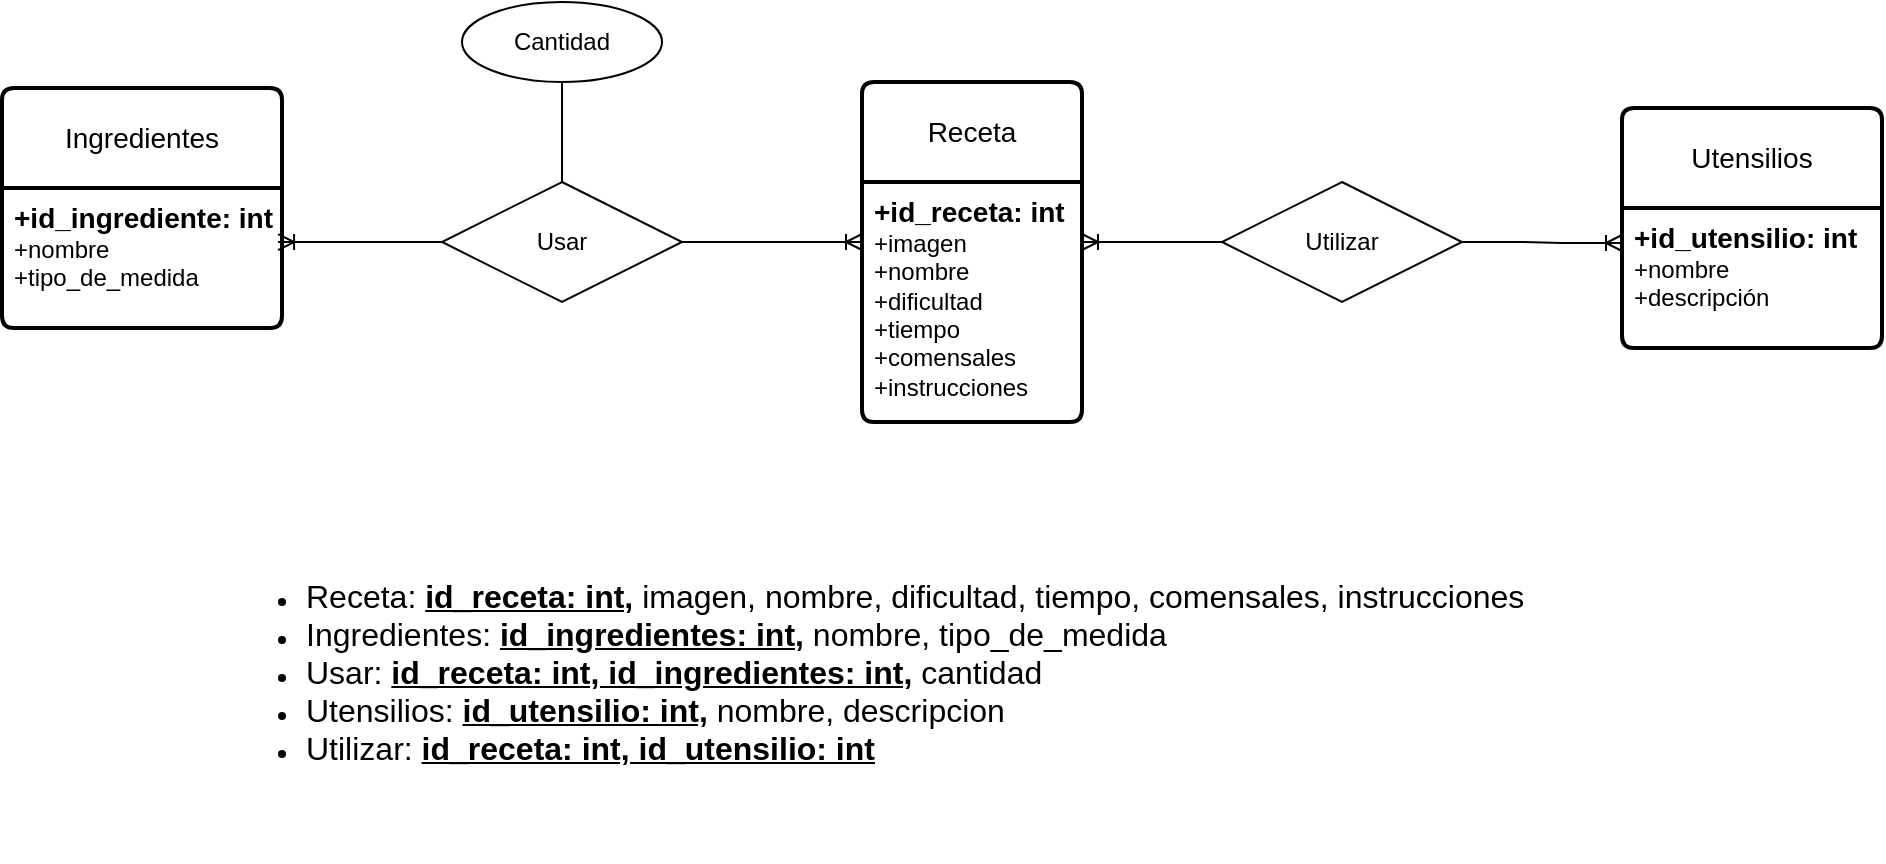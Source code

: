 <mxfile version="22.0.4" type="github">
  <diagram id="R2lEEEUBdFMjLlhIrx00" name="Page-1">
    <mxGraphModel dx="2020" dy="783" grid="1" gridSize="10" guides="1" tooltips="1" connect="1" arrows="1" fold="1" page="1" pageScale="1" pageWidth="850" pageHeight="1100" math="0" shadow="0" extFonts="Permanent Marker^https://fonts.googleapis.com/css?family=Permanent+Marker">
      <root>
        <mxCell id="0" />
        <mxCell id="1" parent="0" />
        <mxCell id="D6ePaIDt9NHAW9fcFI0R-1" value="Receta" style="swimlane;childLayout=stackLayout;horizontal=1;startSize=50;horizontalStack=0;rounded=1;fontSize=14;fontStyle=0;strokeWidth=2;resizeParent=0;resizeLast=1;shadow=0;dashed=0;align=center;arcSize=4;whiteSpace=wrap;html=1;" parent="1" vertex="1">
          <mxGeometry x="480" y="130" width="110" height="170" as="geometry" />
        </mxCell>
        <mxCell id="D6ePaIDt9NHAW9fcFI0R-2" value="&lt;font style=&quot;font-size: 14px;&quot;&gt;&lt;b&gt;+id_receta: int&lt;/b&gt;&lt;/font&gt;&lt;br&gt;+imagen&lt;br&gt;+nombre&lt;br&gt;+dificultad&lt;br&gt;+tiempo&lt;br&gt;+comensales&lt;br&gt;+instrucciones" style="align=left;strokeColor=none;fillColor=none;spacingLeft=4;fontSize=12;verticalAlign=top;resizable=0;rotatable=0;part=1;html=1;" parent="D6ePaIDt9NHAW9fcFI0R-1" vertex="1">
          <mxGeometry y="50" width="110" height="120" as="geometry" />
        </mxCell>
        <mxCell id="D6ePaIDt9NHAW9fcFI0R-3" value="Ingredientes" style="swimlane;childLayout=stackLayout;horizontal=1;startSize=50;horizontalStack=0;rounded=1;fontSize=14;fontStyle=0;strokeWidth=2;resizeParent=0;resizeLast=1;shadow=0;dashed=0;align=center;arcSize=4;whiteSpace=wrap;html=1;" parent="1" vertex="1">
          <mxGeometry x="50" y="133" width="140" height="120" as="geometry" />
        </mxCell>
        <mxCell id="D6ePaIDt9NHAW9fcFI0R-4" value="&lt;font style=&quot;font-size: 14px;&quot;&gt;&lt;b&gt;+id_ingrediente: int&lt;/b&gt;&lt;/font&gt;&lt;br&gt;+nombre&lt;br&gt;+tipo_de_medida" style="align=left;strokeColor=none;fillColor=none;spacingLeft=4;fontSize=12;verticalAlign=top;resizable=0;rotatable=0;part=1;html=1;" parent="D6ePaIDt9NHAW9fcFI0R-3" vertex="1">
          <mxGeometry y="50" width="140" height="70" as="geometry" />
        </mxCell>
        <mxCell id="D6ePaIDt9NHAW9fcFI0R-10" value="Usar" style="shape=rhombus;perimeter=rhombusPerimeter;whiteSpace=wrap;html=1;align=center;" parent="1" vertex="1">
          <mxGeometry x="270" y="180" width="120" height="60" as="geometry" />
        </mxCell>
        <mxCell id="D6ePaIDt9NHAW9fcFI0R-11" value="Cantidad" style="ellipse;whiteSpace=wrap;html=1;align=center;" parent="1" vertex="1">
          <mxGeometry x="280" y="90" width="100" height="40" as="geometry" />
        </mxCell>
        <mxCell id="D6ePaIDt9NHAW9fcFI0R-12" value="" style="endArrow=none;html=1;rounded=0;exitX=0.5;exitY=0;exitDx=0;exitDy=0;entryX=0.5;entryY=1;entryDx=0;entryDy=0;" parent="1" source="D6ePaIDt9NHAW9fcFI0R-10" target="D6ePaIDt9NHAW9fcFI0R-11" edge="1">
          <mxGeometry relative="1" as="geometry">
            <mxPoint x="340" y="300" as="sourcePoint" />
            <mxPoint x="500" y="300" as="targetPoint" />
            <Array as="points" />
          </mxGeometry>
        </mxCell>
        <mxCell id="D6ePaIDt9NHAW9fcFI0R-14" value="" style="edgeStyle=entityRelationEdgeStyle;fontSize=12;html=1;endArrow=ERoneToMany;rounded=0;exitX=0;exitY=0.5;exitDx=0;exitDy=0;entryX=0.986;entryY=0.386;entryDx=0;entryDy=0;entryPerimeter=0;" parent="1" source="D6ePaIDt9NHAW9fcFI0R-10" target="D6ePaIDt9NHAW9fcFI0R-4" edge="1">
          <mxGeometry width="100" height="100" relative="1" as="geometry">
            <mxPoint x="350" y="270" as="sourcePoint" />
            <mxPoint x="260" y="270" as="targetPoint" />
            <Array as="points">
              <mxPoint x="80" y="260" />
              <mxPoint x="90" y="310" />
              <mxPoint x="40" y="290" />
            </Array>
          </mxGeometry>
        </mxCell>
        <mxCell id="D6ePaIDt9NHAW9fcFI0R-17" value="" style="edgeStyle=entityRelationEdgeStyle;fontSize=12;html=1;endArrow=ERoneToMany;rounded=0;exitX=1;exitY=0.5;exitDx=0;exitDy=0;" parent="1" source="D6ePaIDt9NHAW9fcFI0R-10" edge="1">
          <mxGeometry width="100" height="100" relative="1" as="geometry">
            <mxPoint x="250" y="300" as="sourcePoint" />
            <mxPoint x="480" y="210" as="targetPoint" />
            <Array as="points">
              <mxPoint x="130" y="220" />
              <mxPoint x="170" y="240" />
              <mxPoint x="140" y="270" />
              <mxPoint x="90" y="250" />
            </Array>
          </mxGeometry>
        </mxCell>
        <mxCell id="D6ePaIDt9NHAW9fcFI0R-18" value="Utensilios" style="swimlane;childLayout=stackLayout;horizontal=1;startSize=50;horizontalStack=0;rounded=1;fontSize=14;fontStyle=0;strokeWidth=2;resizeParent=0;resizeLast=1;shadow=0;dashed=0;align=center;arcSize=4;whiteSpace=wrap;html=1;" parent="1" vertex="1">
          <mxGeometry x="860" y="143" width="130" height="120" as="geometry" />
        </mxCell>
        <mxCell id="D6ePaIDt9NHAW9fcFI0R-19" value="&lt;font style=&quot;font-size: 14px;&quot;&gt;&lt;b&gt;+id_utensilio: int&lt;/b&gt;&lt;/font&gt;&lt;br&gt;+nombre&lt;br&gt;+descripción" style="align=left;strokeColor=none;fillColor=none;spacingLeft=4;fontSize=12;verticalAlign=top;resizable=0;rotatable=0;part=1;html=1;" parent="D6ePaIDt9NHAW9fcFI0R-18" vertex="1">
          <mxGeometry y="50" width="130" height="70" as="geometry" />
        </mxCell>
        <mxCell id="D6ePaIDt9NHAW9fcFI0R-21" value="Utilizar" style="shape=rhombus;perimeter=rhombusPerimeter;whiteSpace=wrap;html=1;align=center;" parent="1" vertex="1">
          <mxGeometry x="660" y="180" width="120" height="60" as="geometry" />
        </mxCell>
        <mxCell id="D6ePaIDt9NHAW9fcFI0R-23" value="" style="edgeStyle=entityRelationEdgeStyle;fontSize=12;html=1;endArrow=ERoneToMany;rounded=0;exitX=0;exitY=0.5;exitDx=0;exitDy=0;entryX=1;entryY=0.25;entryDx=0;entryDy=0;" parent="1" source="D6ePaIDt9NHAW9fcFI0R-21" target="D6ePaIDt9NHAW9fcFI0R-2" edge="1">
          <mxGeometry width="100" height="100" relative="1" as="geometry">
            <mxPoint x="700" y="240.5" as="sourcePoint" />
            <mxPoint x="620" y="240" as="targetPoint" />
            <Array as="points">
              <mxPoint x="190" y="360" />
              <mxPoint x="200" y="410" />
              <mxPoint x="150" y="390" />
            </Array>
          </mxGeometry>
        </mxCell>
        <mxCell id="D6ePaIDt9NHAW9fcFI0R-24" value="" style="edgeStyle=entityRelationEdgeStyle;fontSize=12;html=1;endArrow=ERoneToMany;rounded=0;exitX=1;exitY=0.5;exitDx=0;exitDy=0;entryX=0;entryY=0.25;entryDx=0;entryDy=0;" parent="1" source="D6ePaIDt9NHAW9fcFI0R-21" target="D6ePaIDt9NHAW9fcFI0R-19" edge="1">
          <mxGeometry width="100" height="100" relative="1" as="geometry">
            <mxPoint x="685" y="290" as="sourcePoint" />
            <mxPoint x="755" y="290" as="targetPoint" />
            <Array as="points">
              <mxPoint x="305" y="340" />
              <mxPoint x="345" y="360" />
              <mxPoint x="315" y="390" />
              <mxPoint x="265" y="370" />
            </Array>
          </mxGeometry>
        </mxCell>
        <mxCell id="pzV4GVHWULwkiyjhijvR-1" value="&lt;ul&gt;&lt;li&gt;&lt;font size=&quot;3&quot;&gt;Receta: &lt;u style=&quot;font-weight: bold;&quot;&gt;id_receta: int,&lt;/u&gt;&amp;nbsp;imagen, nombre, dificultad, tiempo, comensales, instrucciones&lt;/font&gt;&lt;/li&gt;&lt;li&gt;&lt;font size=&quot;3&quot;&gt;Ingredientes: &lt;u style=&quot;font-weight: bold;&quot;&gt;id_ingredientes: int,&lt;/u&gt;&amp;nbsp;nombre, tipo_de_medida&lt;/font&gt;&lt;/li&gt;&lt;li&gt;&lt;font size=&quot;3&quot;&gt;Usar: &lt;u style=&quot;font-weight: bold;&quot;&gt;id_receta: int, id_ingredientes: int,&lt;/u&gt;&amp;nbsp;cantidad&lt;/font&gt;&lt;/li&gt;&lt;li&gt;&lt;font size=&quot;3&quot;&gt;Utensilios: &lt;u style=&quot;font-weight: bold;&quot;&gt;id_utensilio: int,&lt;/u&gt;&amp;nbsp;nombre, descripcion&lt;/font&gt;&lt;/li&gt;&lt;li&gt;&lt;font size=&quot;3&quot;&gt;Utilizar: &lt;b&gt;&lt;u&gt;id_receta: int, id_utensilio: int&lt;/u&gt;&lt;/b&gt;&lt;/font&gt;&lt;/li&gt;&lt;/ul&gt;" style="text;strokeColor=none;fillColor=none;html=1;whiteSpace=wrap;verticalAlign=middle;overflow=hidden;" vertex="1" parent="1">
          <mxGeometry x="160" y="330" width="690" height="190" as="geometry" />
        </mxCell>
      </root>
    </mxGraphModel>
  </diagram>
</mxfile>
